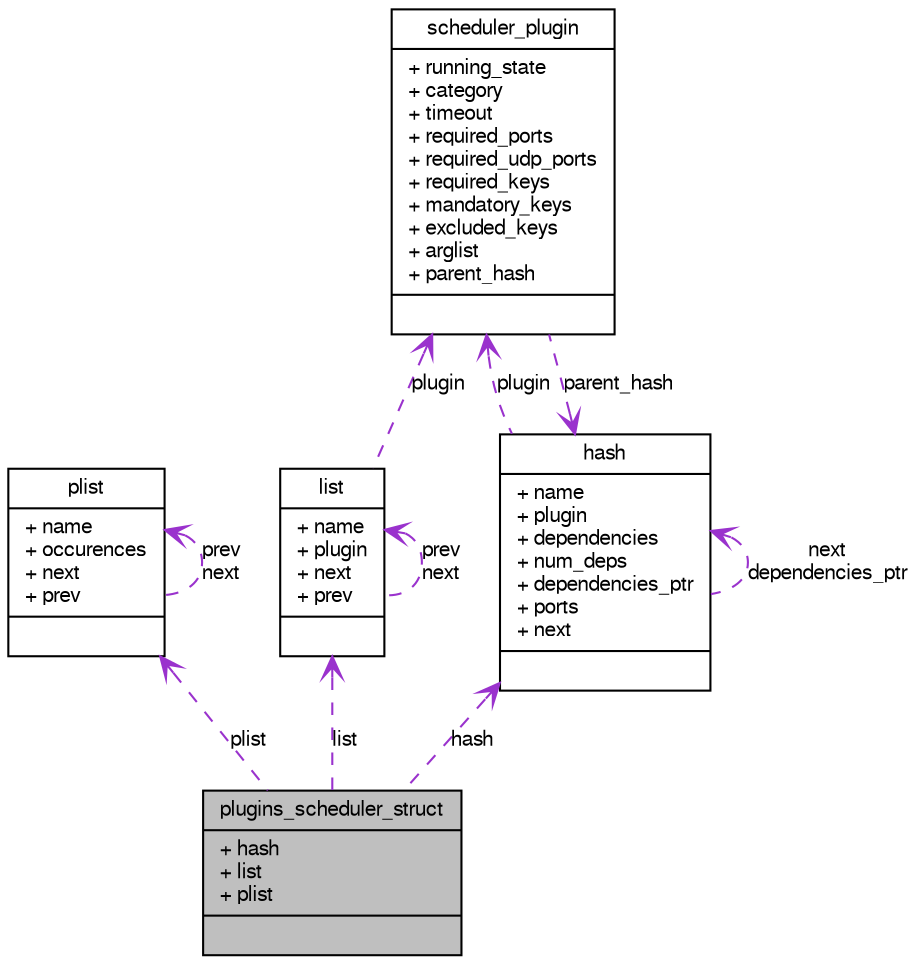 digraph G
{
  bgcolor="transparent";
  edge [fontname="FreeSans",fontsize="10",labelfontname="FreeSans",labelfontsize="10"];
  node [fontname="FreeSans",fontsize="10",shape=record];
  Node1 [label="{plugins_scheduler_struct\n|+ hash\l+ list\l+ plist\l|}",height=0.2,width=0.4,color="black", fillcolor="grey75", style="filled" fontcolor="black"];
  Node2 -> Node1 [dir=back,color="darkorchid3",fontsize="10",style="dashed",label="plist",arrowtail="open",fontname="FreeSans"];
  Node2 [label="{plist\n|+ name\l+ occurences\l+ next\l+ prev\l|}",height=0.2,width=0.4,color="black",URL="$structplist.html"];
  Node2 -> Node2 [dir=back,color="darkorchid3",fontsize="10",style="dashed",label="prev\nnext",arrowtail="open",fontname="FreeSans"];
  Node3 -> Node1 [dir=back,color="darkorchid3",fontsize="10",style="dashed",label="list",arrowtail="open",fontname="FreeSans"];
  Node3 [label="{list\n|+ name\l+ plugin\l+ next\l+ prev\l|}",height=0.2,width=0.4,color="black",URL="$structlist.html"];
  Node4 -> Node3 [dir=back,color="darkorchid3",fontsize="10",style="dashed",label="plugin",arrowtail="open",fontname="FreeSans"];
  Node4 [label="{scheduler_plugin\n|+ running_state\l+ category\l+ timeout\l+ required_ports\l+ required_udp_ports\l+ required_keys\l+ mandatory_keys\l+ excluded_keys\l+ arglist\l+ parent_hash\l|}",height=0.2,width=0.4,color="black",URL="$structscheduler__plugin.html"];
  Node5 -> Node4 [dir=back,color="darkorchid3",fontsize="10",style="dashed",label="parent_hash",arrowtail="open",fontname="FreeSans"];
  Node5 [label="{hash\n|+ name\l+ plugin\l+ dependencies\l+ num_deps\l+ dependencies_ptr\l+ ports\l+ next\l|}",height=0.2,width=0.4,color="black",URL="$structhash.html"];
  Node4 -> Node5 [dir=back,color="darkorchid3",fontsize="10",style="dashed",label="plugin",arrowtail="open",fontname="FreeSans"];
  Node5 -> Node5 [dir=back,color="darkorchid3",fontsize="10",style="dashed",label="next\ndependencies_ptr",arrowtail="open",fontname="FreeSans"];
  Node3 -> Node3 [dir=back,color="darkorchid3",fontsize="10",style="dashed",label="prev\nnext",arrowtail="open",fontname="FreeSans"];
  Node5 -> Node1 [dir=back,color="darkorchid3",fontsize="10",style="dashed",label="hash",arrowtail="open",fontname="FreeSans"];
}
